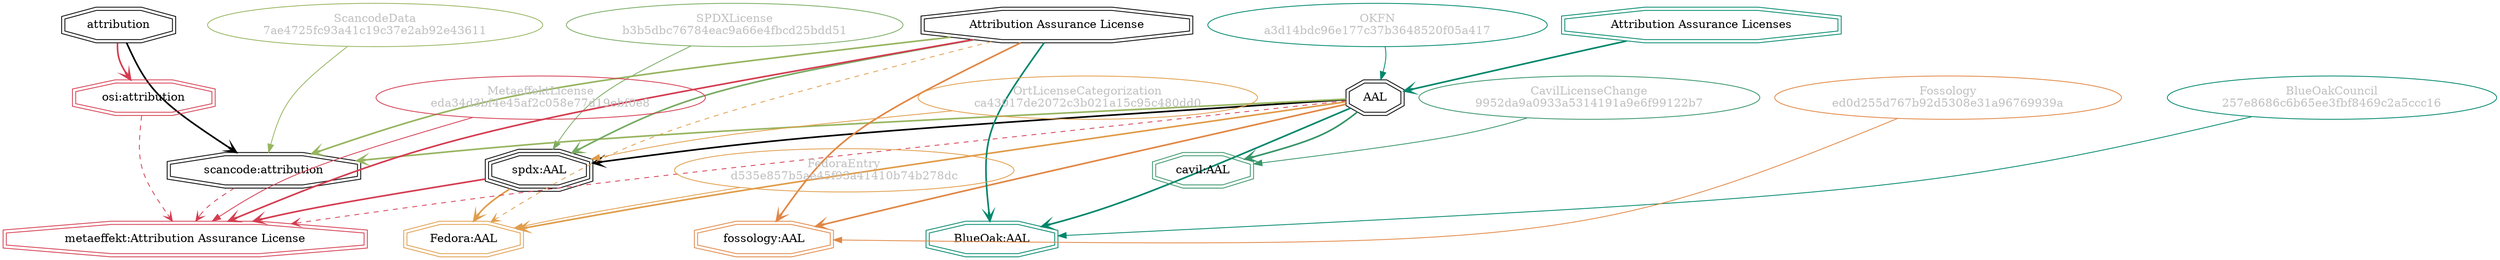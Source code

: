 strict digraph {
    node [shape=box];
    graph [splines=curved];
    18 [label="SPDXLicense\nb3b5dbc76784eac9a66e4fbcd25bdd51"
       ,fontcolor=gray
       ,color="#78ab63"
       ,fillcolor="beige;1"
       ,shape=ellipse];
    19 [label="spdx:AAL"
       ,shape=tripleoctagon];
    20 [label=AAL
       ,shape=doubleoctagon];
    21 [label="Attribution Assurance License"
       ,shape=doubleoctagon];
    5286 [label="FedoraEntry\nd535e857b5ae45f93a41410b74b278dc"
         ,fontcolor=gray
         ,color="#e09d4b"
         ,fillcolor="beige;1"
         ,shape=ellipse];
    5287 [label="Fedora:AAL"
         ,color="#e09d4b"
         ,shape=doubleoctagon];
    8547 [label="BlueOakCouncil\n257e8686c6b65ee3fbf8469c2a5ccc16"
         ,fontcolor=gray
         ,color="#00876c"
         ,fillcolor="beige;1"
         ,shape=ellipse];
    8548 [label="BlueOak:AAL"
         ,color="#00876c"
         ,shape=doubleoctagon];
    11528 [label="ScancodeData\n7ae4725fc93a41c19c37e2ab92e43611"
          ,fontcolor=gray
          ,color="#98b561"
          ,fillcolor="beige;1"
          ,shape=ellipse];
    11529 [label="scancode:attribution"
          ,shape=doubleoctagon];
    11530 [label=attribution
          ,shape=doubleoctagon];
    26477 [label="Fossology\ned0d255d767b92d5308e31a96769939a"
          ,fontcolor=gray
          ,color="#e18745"
          ,fillcolor="beige;1"
          ,shape=ellipse];
    26478 [label="fossology:AAL"
          ,color="#e18745"
          ,shape=doubleoctagon];
    27727 [label="OKFN\na3d14bdc96e177c37b3648520f05a417"
          ,fontcolor=gray
          ,color="#00876c"
          ,fillcolor="beige;1"
          ,shape=ellipse];
    27728 [label="Attribution Assurance Licenses"
          ,color="#00876c"
          ,shape=doubleoctagon];
    27975 [label="OrtLicenseCategorization\nca43017de2072c3b021a15c95c480dd0"
          ,fontcolor=gray
          ,color="#e09d4b"
          ,fillcolor="beige;1"
          ,shape=ellipse];
    35814 [label="CavilLicenseChange\n9952da9a0933a5314191a9e6f99122b7"
          ,fontcolor=gray
          ,color="#379469"
          ,fillcolor="beige;1"
          ,shape=ellipse];
    35815 [label="cavil:AAL"
          ,color="#379469"
          ,shape=doubleoctagon];
    37798 [label="MetaeffektLicense\neda34d3bf4e45af2c058e77d19ebf0e8"
          ,fontcolor=gray
          ,color="#d43d51"
          ,fillcolor="beige;1"
          ,shape=ellipse];
    37799 [label="metaeffekt:Attribution Assurance License"
          ,color="#d43d51"
          ,shape=doubleoctagon];
    37800 [label="osi:attribution"
          ,color="#d43d51"
          ,shape=doubleoctagon];
    18 -> 19 [weight=0.5
             ,color="#78ab63"];
    19 -> 5287 [style=bold
               ,arrowhead=vee
               ,weight=0.7
               ,color="#e09d4b"];
    19 -> 37799 [style=bold
                ,arrowhead=vee
                ,weight=0.7
                ,color="#d43d51"];
    20 -> 19 [style=bold
             ,arrowhead=vee
             ,weight=0.7];
    20 -> 5287 [style=bold
               ,arrowhead=vee
               ,weight=0.7
               ,color="#e09d4b"];
    20 -> 5287 [style=bold
               ,arrowhead=vee
               ,weight=0.7
               ,color="#e09d4b"];
    20 -> 8548 [style=bold
               ,arrowhead=vee
               ,weight=0.7
               ,color="#00876c"];
    20 -> 11529 [style=bold
                ,arrowhead=vee
                ,weight=0.7
                ,color="#98b561"];
    20 -> 26478 [style=bold
                ,arrowhead=vee
                ,weight=0.7
                ,color="#e18745"];
    20 -> 35815 [style=bold
                ,arrowhead=vee
                ,weight=0.7
                ,color="#379469"];
    20 -> 35815 [style=bold
                ,arrowhead=vee
                ,weight=0.7
                ,color="#379469"];
    20 -> 37799 [style=dashed
                ,arrowhead=vee
                ,weight=0.5
                ,color="#d43d51"];
    21 -> 19 [style=bold
             ,arrowhead=vee
             ,weight=0.7
             ,color="#78ab63"];
    21 -> 5287 [style=dashed
               ,arrowhead=vee
               ,weight=0.5
               ,color="#e09d4b"];
    21 -> 8548 [style=bold
               ,arrowhead=vee
               ,weight=0.7
               ,color="#00876c"];
    21 -> 11529 [style=bold
                ,arrowhead=vee
                ,weight=0.7
                ,color="#98b561"];
    21 -> 26478 [style=bold
                ,arrowhead=vee
                ,weight=0.7
                ,color="#e18745"];
    21 -> 37799 [style=bold
                ,arrowhead=vee
                ,weight=0.7
                ,color="#d43d51"];
    21 -> 37799 [style=bold
                ,arrowhead=vee
                ,weight=0.7
                ,color="#d43d51"];
    5286 -> 5287 [weight=0.5
                 ,color="#e09d4b"];
    8547 -> 8548 [weight=0.5
                 ,color="#00876c"];
    11528 -> 11529 [weight=0.5
                   ,color="#98b561"];
    11529 -> 37799 [style=dashed
                   ,arrowhead=vee
                   ,weight=0.5
                   ,color="#d43d51"];
    11530 -> 11529 [style=bold
                   ,arrowhead=vee
                   ,weight=0.7];
    11530 -> 37800 [style=bold
                   ,arrowhead=vee
                   ,weight=0.7
                   ,color="#d43d51"];
    26477 -> 26478 [weight=0.5
                   ,color="#e18745"];
    27727 -> 20 [weight=0.5
                ,color="#00876c"];
    27728 -> 20 [style=bold
                ,arrowhead=vee
                ,weight=0.7
                ,color="#00876c"];
    27975 -> 19 [weight=0.5
                ,color="#e09d4b"];
    35814 -> 35815 [weight=0.5
                   ,color="#379469"];
    37798 -> 37799 [weight=0.5
                   ,color="#d43d51"];
    37800 -> 37799 [style=dashed
                   ,arrowhead=vee
                   ,weight=0.5
                   ,color="#d43d51"];
}

